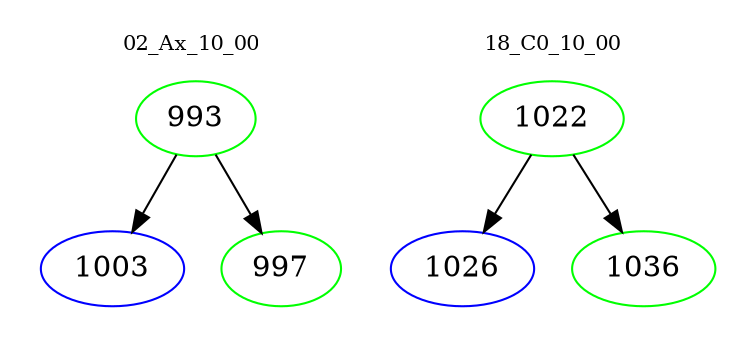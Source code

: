 digraph{
subgraph cluster_0 {
color = white
label = "02_Ax_10_00";
fontsize=10;
T0_993 [label="993", color="green"]
T0_993 -> T0_1003 [color="black"]
T0_1003 [label="1003", color="blue"]
T0_993 -> T0_997 [color="black"]
T0_997 [label="997", color="green"]
}
subgraph cluster_1 {
color = white
label = "18_C0_10_00";
fontsize=10;
T1_1022 [label="1022", color="green"]
T1_1022 -> T1_1026 [color="black"]
T1_1026 [label="1026", color="blue"]
T1_1022 -> T1_1036 [color="black"]
T1_1036 [label="1036", color="green"]
}
}

